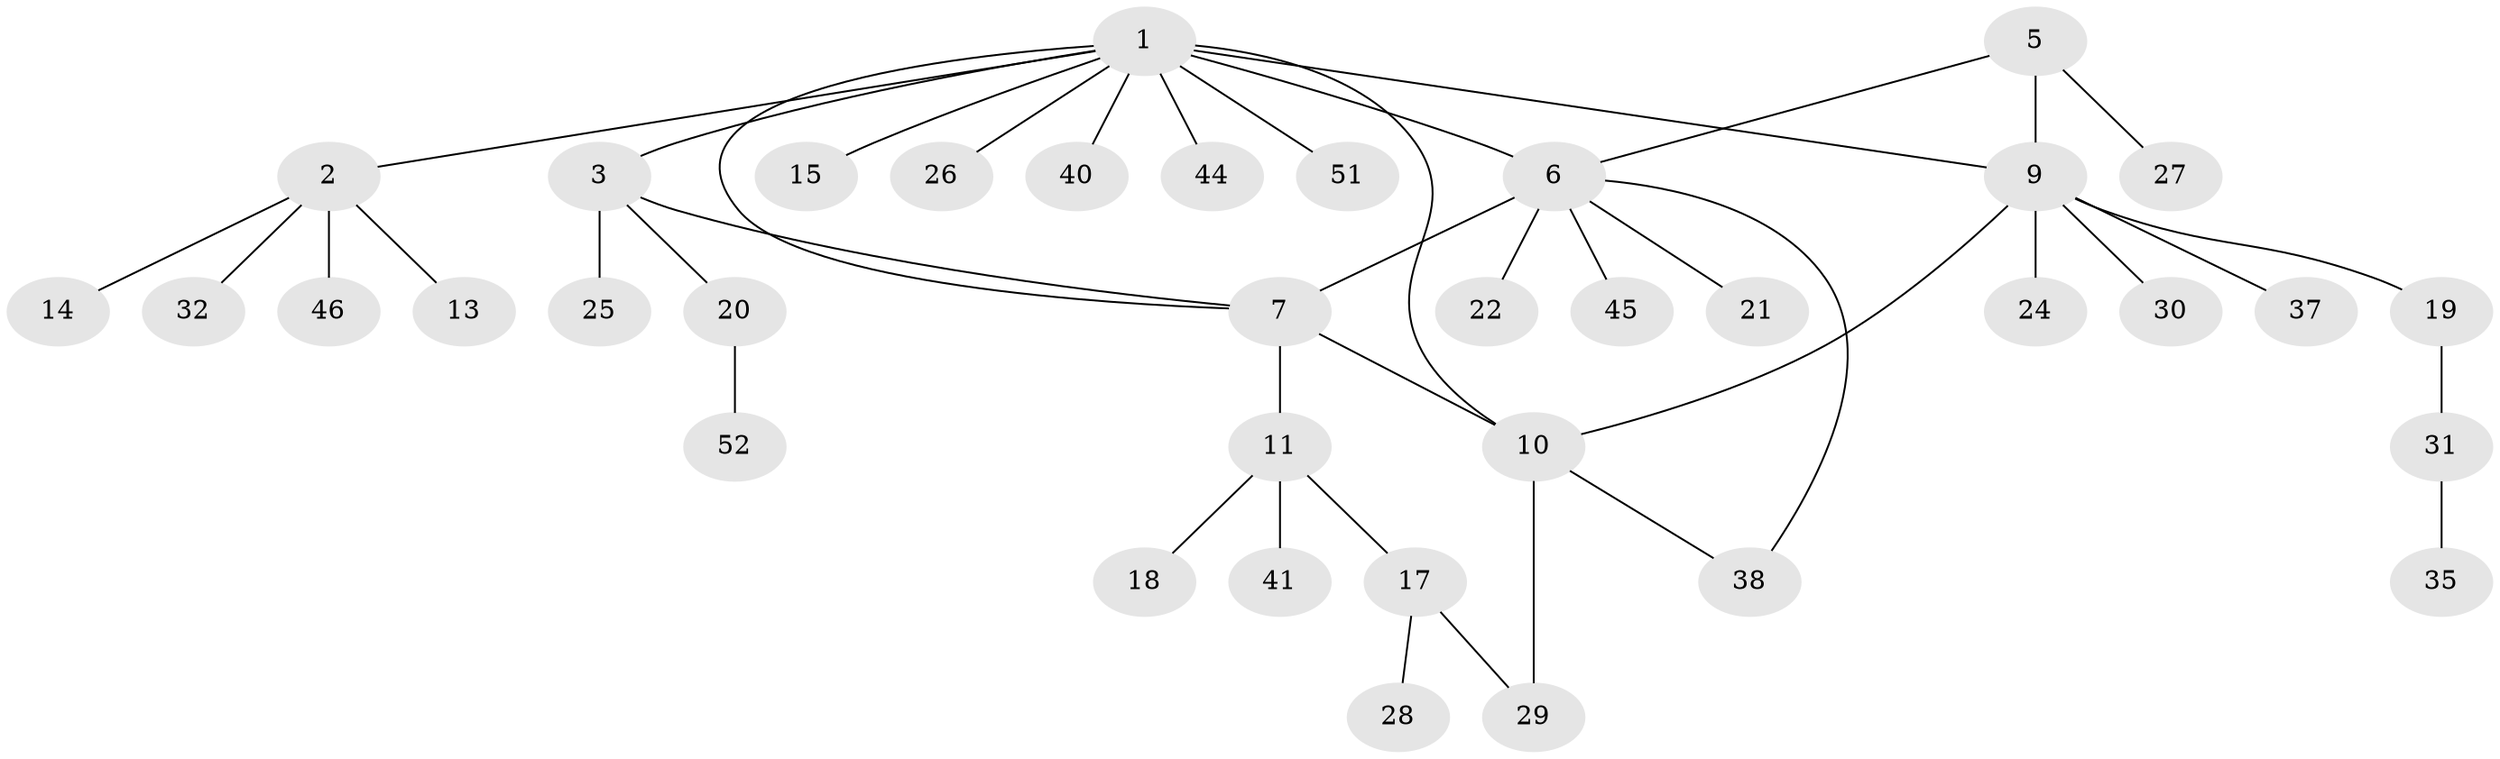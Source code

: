 // Generated by graph-tools (version 1.1) at 2025/24/03/03/25 07:24:17]
// undirected, 37 vertices, 43 edges
graph export_dot {
graph [start="1"]
  node [color=gray90,style=filled];
  1 [super="+4"];
  2 [super="+23"];
  3 [super="+39"];
  5 [super="+12"];
  6 [super="+16"];
  7 [super="+8"];
  9 [super="+33"];
  10 [super="+43"];
  11 [super="+49"];
  13 [super="+50"];
  14;
  15;
  17 [super="+42"];
  18 [super="+48"];
  19;
  20;
  21;
  22;
  24;
  25;
  26;
  27 [super="+36"];
  28 [super="+34"];
  29;
  30;
  31 [super="+47"];
  32;
  35;
  37;
  38;
  40;
  41;
  44;
  45;
  46;
  51;
  52;
  1 -- 2;
  1 -- 6 [weight=2];
  1 -- 7;
  1 -- 10;
  1 -- 3;
  1 -- 40;
  1 -- 9;
  1 -- 44;
  1 -- 15;
  1 -- 51;
  1 -- 26;
  2 -- 13;
  2 -- 14;
  2 -- 46;
  2 -- 32;
  3 -- 7;
  3 -- 20;
  3 -- 25;
  5 -- 6;
  5 -- 9;
  5 -- 27;
  6 -- 7 [weight=2];
  6 -- 21;
  6 -- 22;
  6 -- 38;
  6 -- 45;
  7 -- 10;
  7 -- 11;
  9 -- 10;
  9 -- 19;
  9 -- 24;
  9 -- 30;
  9 -- 37;
  10 -- 29;
  10 -- 38;
  11 -- 17;
  11 -- 18;
  11 -- 41;
  17 -- 28;
  17 -- 29;
  19 -- 31;
  20 -- 52;
  31 -- 35;
}
